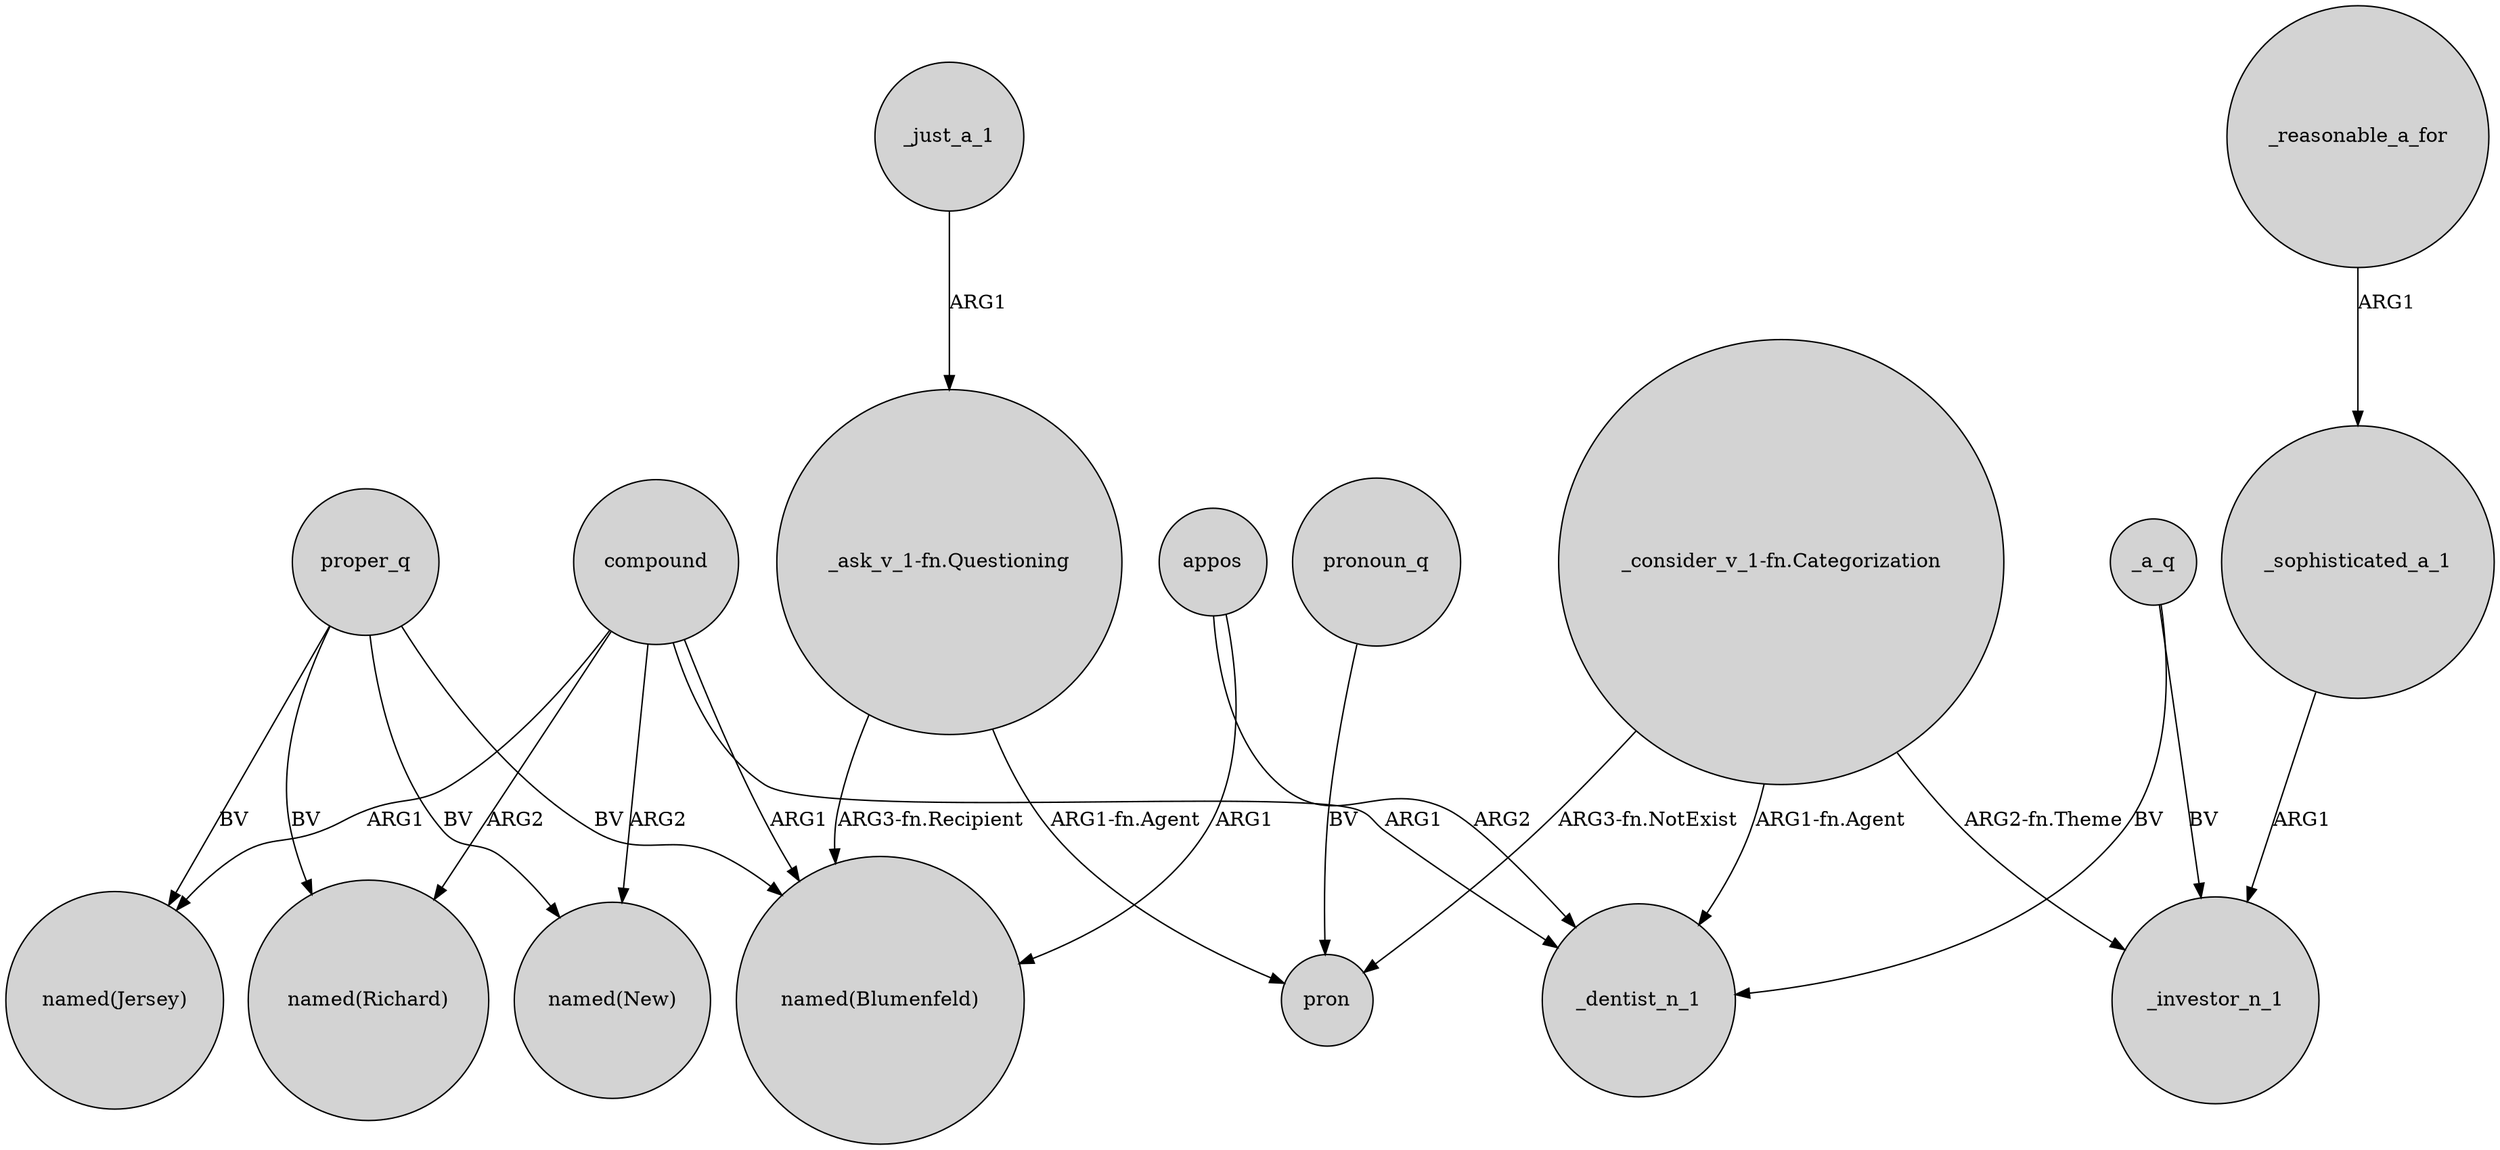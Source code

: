 digraph {
	node [shape=circle style=filled]
	compound -> "named(New)" [label=ARG2]
	"_consider_v_1-fn.Categorization" -> _dentist_n_1 [label="ARG1-fn.Agent"]
	proper_q -> "named(New)" [label=BV]
	"_consider_v_1-fn.Categorization" -> pron [label="ARG3-fn.NotExist"]
	compound -> "named(Richard)" [label=ARG2]
	compound -> _dentist_n_1 [label=ARG1]
	"_consider_v_1-fn.Categorization" -> _investor_n_1 [label="ARG2-fn.Theme"]
	"_ask_v_1-fn.Questioning" -> "named(Blumenfeld)" [label="ARG3-fn.Recipient"]
	appos -> _dentist_n_1 [label=ARG2]
	proper_q -> "named(Blumenfeld)" [label=BV]
	pronoun_q -> pron [label=BV]
	_just_a_1 -> "_ask_v_1-fn.Questioning" [label=ARG1]
	compound -> "named(Blumenfeld)" [label=ARG1]
	proper_q -> "named(Richard)" [label=BV]
	_sophisticated_a_1 -> _investor_n_1 [label=ARG1]
	"_ask_v_1-fn.Questioning" -> pron [label="ARG1-fn.Agent"]
	compound -> "named(Jersey)" [label=ARG1]
	proper_q -> "named(Jersey)" [label=BV]
	appos -> "named(Blumenfeld)" [label=ARG1]
	_a_q -> _dentist_n_1 [label=BV]
	_reasonable_a_for -> _sophisticated_a_1 [label=ARG1]
	_a_q -> _investor_n_1 [label=BV]
}
